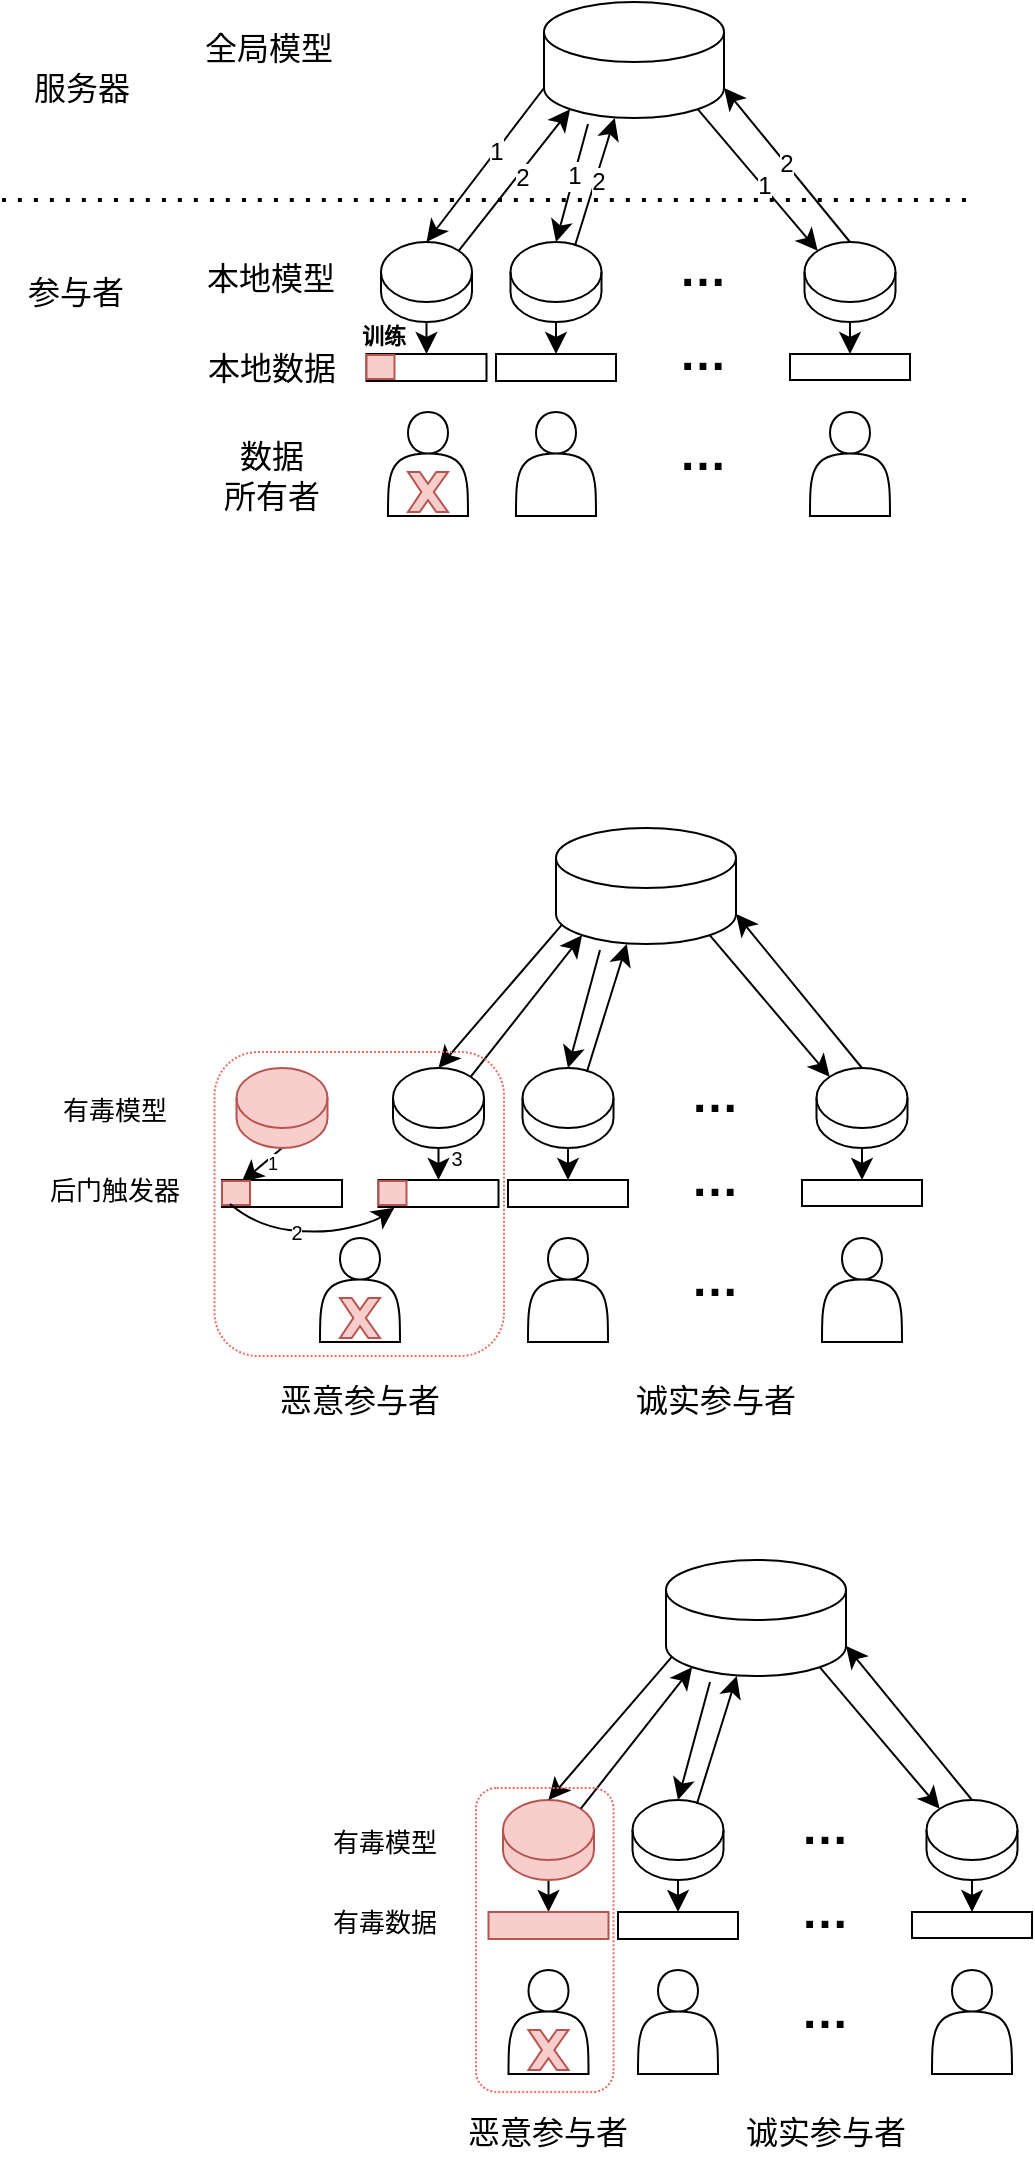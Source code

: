 <mxfile version="24.3.1" type="github">
  <diagram name="第 1 页" id="_1-z7fI1asy9sJeUVE4r">
    <mxGraphModel dx="1023" dy="349" grid="0" gridSize="10" guides="1" tooltips="1" connect="1" arrows="1" fold="1" page="0" pageScale="1" pageWidth="827" pageHeight="1169" math="0" shadow="0">
      <root>
        <mxCell id="0" />
        <mxCell id="1" parent="0" />
        <mxCell id="iR9o-ySRevlKhoYC4rnh-2" value="" style="shape=actor;whiteSpace=wrap;html=1;" vertex="1" parent="1">
          <mxGeometry x="-20" y="278" width="40" height="52" as="geometry" />
        </mxCell>
        <mxCell id="iR9o-ySRevlKhoYC4rnh-3" value="" style="shape=actor;whiteSpace=wrap;html=1;" vertex="1" parent="1">
          <mxGeometry x="44" y="278" width="40" height="52" as="geometry" />
        </mxCell>
        <mxCell id="iR9o-ySRevlKhoYC4rnh-4" value="" style="shape=actor;whiteSpace=wrap;html=1;" vertex="1" parent="1">
          <mxGeometry x="191" y="278" width="40" height="52" as="geometry" />
        </mxCell>
        <mxCell id="iR9o-ySRevlKhoYC4rnh-5" value="" style="shape=cylinder3;whiteSpace=wrap;html=1;boundedLbl=1;backgroundOutline=1;size=15;" vertex="1" parent="1">
          <mxGeometry x="58" y="73" width="90" height="58" as="geometry" />
        </mxCell>
        <mxCell id="iR9o-ySRevlKhoYC4rnh-51" style="edgeStyle=none;curved=1;rounded=0;orthogonalLoop=1;jettySize=auto;html=1;exitX=0.5;exitY=1;exitDx=0;exitDy=0;exitPerimeter=0;entryX=0.5;entryY=0;entryDx=0;entryDy=0;fontSize=12;startSize=8;endSize=8;" edge="1" parent="1" source="iR9o-ySRevlKhoYC4rnh-8" target="iR9o-ySRevlKhoYC4rnh-37">
          <mxGeometry relative="1" as="geometry" />
        </mxCell>
        <mxCell id="iR9o-ySRevlKhoYC4rnh-8" value="" style="shape=cylinder3;whiteSpace=wrap;html=1;boundedLbl=1;backgroundOutline=1;size=15;" vertex="1" parent="1">
          <mxGeometry x="-23.5" y="193" width="45.5" height="40" as="geometry" />
        </mxCell>
        <mxCell id="iR9o-ySRevlKhoYC4rnh-52" style="edgeStyle=none;curved=1;rounded=0;orthogonalLoop=1;jettySize=auto;html=1;exitX=0.5;exitY=1;exitDx=0;exitDy=0;exitPerimeter=0;entryX=0.5;entryY=0;entryDx=0;entryDy=0;fontSize=12;startSize=8;endSize=8;" edge="1" parent="1" source="iR9o-ySRevlKhoYC4rnh-10" target="iR9o-ySRevlKhoYC4rnh-45">
          <mxGeometry relative="1" as="geometry" />
        </mxCell>
        <mxCell id="iR9o-ySRevlKhoYC4rnh-10" value="" style="shape=cylinder3;whiteSpace=wrap;html=1;boundedLbl=1;backgroundOutline=1;size=15;" vertex="1" parent="1">
          <mxGeometry x="41.25" y="193" width="45.5" height="40" as="geometry" />
        </mxCell>
        <mxCell id="iR9o-ySRevlKhoYC4rnh-53" style="edgeStyle=none;curved=1;rounded=0;orthogonalLoop=1;jettySize=auto;html=1;exitX=0.5;exitY=1;exitDx=0;exitDy=0;exitPerimeter=0;entryX=0.5;entryY=0;entryDx=0;entryDy=0;fontSize=12;startSize=8;endSize=8;" edge="1" parent="1" source="iR9o-ySRevlKhoYC4rnh-11" target="iR9o-ySRevlKhoYC4rnh-46">
          <mxGeometry relative="1" as="geometry" />
        </mxCell>
        <mxCell id="iR9o-ySRevlKhoYC4rnh-11" value="" style="shape=cylinder3;whiteSpace=wrap;html=1;boundedLbl=1;backgroundOutline=1;size=15;" vertex="1" parent="1">
          <mxGeometry x="188.25" y="193" width="45.5" height="40" as="geometry" />
        </mxCell>
        <mxCell id="iR9o-ySRevlKhoYC4rnh-19" style="edgeStyle=none;curved=1;rounded=0;orthogonalLoop=1;jettySize=auto;html=1;exitX=0;exitY=1;exitDx=0;exitDy=-15;exitPerimeter=0;entryX=0.5;entryY=0;entryDx=0;entryDy=0;entryPerimeter=0;fontSize=12;startSize=8;endSize=8;" edge="1" parent="1" source="iR9o-ySRevlKhoYC4rnh-5" target="iR9o-ySRevlKhoYC4rnh-8">
          <mxGeometry relative="1" as="geometry" />
        </mxCell>
        <mxCell id="iR9o-ySRevlKhoYC4rnh-20" value="1" style="edgeLabel;html=1;align=center;verticalAlign=middle;resizable=0;points=[];fontSize=12;" vertex="1" connectable="0" parent="iR9o-ySRevlKhoYC4rnh-19">
          <mxGeometry x="-0.187" relative="1" as="geometry">
            <mxPoint as="offset" />
          </mxGeometry>
        </mxCell>
        <mxCell id="iR9o-ySRevlKhoYC4rnh-24" style="edgeStyle=none;curved=1;rounded=0;orthogonalLoop=1;jettySize=auto;html=1;exitX=0.855;exitY=0;exitDx=0;exitDy=4.35;exitPerimeter=0;entryX=0.145;entryY=1;entryDx=0;entryDy=-4.35;entryPerimeter=0;fontSize=12;startSize=8;endSize=8;" edge="1" parent="1" source="iR9o-ySRevlKhoYC4rnh-8" target="iR9o-ySRevlKhoYC4rnh-5">
          <mxGeometry relative="1" as="geometry" />
        </mxCell>
        <mxCell id="iR9o-ySRevlKhoYC4rnh-25" value="2" style="edgeLabel;html=1;align=center;verticalAlign=middle;resizable=0;points=[];fontSize=12;" vertex="1" connectable="0" parent="iR9o-ySRevlKhoYC4rnh-24">
          <mxGeometry x="0.083" y="-2" relative="1" as="geometry">
            <mxPoint as="offset" />
          </mxGeometry>
        </mxCell>
        <mxCell id="iR9o-ySRevlKhoYC4rnh-27" value="" style="endArrow=classic;html=1;rounded=0;fontSize=12;startSize=8;endSize=8;curved=1;entryX=0.5;entryY=0;entryDx=0;entryDy=0;entryPerimeter=0;" edge="1" parent="1" target="iR9o-ySRevlKhoYC4rnh-10">
          <mxGeometry width="50" height="50" relative="1" as="geometry">
            <mxPoint x="80" y="134" as="sourcePoint" />
            <mxPoint x="64" y="189" as="targetPoint" />
          </mxGeometry>
        </mxCell>
        <mxCell id="iR9o-ySRevlKhoYC4rnh-29" value="1" style="edgeLabel;html=1;align=center;verticalAlign=middle;resizable=0;points=[];fontSize=12;" vertex="1" connectable="0" parent="iR9o-ySRevlKhoYC4rnh-27">
          <mxGeometry x="-0.12" relative="1" as="geometry">
            <mxPoint as="offset" />
          </mxGeometry>
        </mxCell>
        <mxCell id="iR9o-ySRevlKhoYC4rnh-28" style="edgeStyle=none;curved=1;rounded=0;orthogonalLoop=1;jettySize=auto;html=1;exitX=0.707;exitY=0.05;exitDx=0;exitDy=0;exitPerimeter=0;entryX=0.393;entryY=1;entryDx=0;entryDy=0;entryPerimeter=0;fontSize=12;startSize=8;endSize=8;" edge="1" parent="1" source="iR9o-ySRevlKhoYC4rnh-10" target="iR9o-ySRevlKhoYC4rnh-5">
          <mxGeometry relative="1" as="geometry" />
        </mxCell>
        <mxCell id="iR9o-ySRevlKhoYC4rnh-30" value="2" style="edgeLabel;html=1;align=center;verticalAlign=middle;resizable=0;points=[];fontSize=12;" vertex="1" connectable="0" parent="iR9o-ySRevlKhoYC4rnh-28">
          <mxGeometry x="0.014" y="-2" relative="1" as="geometry">
            <mxPoint x="-1" as="offset" />
          </mxGeometry>
        </mxCell>
        <mxCell id="iR9o-ySRevlKhoYC4rnh-32" style="edgeStyle=none;curved=1;rounded=0;orthogonalLoop=1;jettySize=auto;html=1;exitX=0.855;exitY=1;exitDx=0;exitDy=-4.35;exitPerimeter=0;entryX=0.145;entryY=0;entryDx=0;entryDy=4.35;entryPerimeter=0;fontSize=12;startSize=8;endSize=8;" edge="1" parent="1" source="iR9o-ySRevlKhoYC4rnh-5" target="iR9o-ySRevlKhoYC4rnh-11">
          <mxGeometry relative="1" as="geometry" />
        </mxCell>
        <mxCell id="iR9o-ySRevlKhoYC4rnh-34" value="1" style="edgeLabel;html=1;align=center;verticalAlign=middle;resizable=0;points=[];fontSize=12;" vertex="1" connectable="0" parent="iR9o-ySRevlKhoYC4rnh-32">
          <mxGeometry x="0.082" relative="1" as="geometry">
            <mxPoint as="offset" />
          </mxGeometry>
        </mxCell>
        <mxCell id="iR9o-ySRevlKhoYC4rnh-33" style="edgeStyle=none;curved=1;rounded=0;orthogonalLoop=1;jettySize=auto;html=1;exitX=0.5;exitY=0;exitDx=0;exitDy=0;exitPerimeter=0;entryX=1;entryY=1;entryDx=0;entryDy=-15;entryPerimeter=0;fontSize=12;startSize=8;endSize=8;" edge="1" parent="1" source="iR9o-ySRevlKhoYC4rnh-11" target="iR9o-ySRevlKhoYC4rnh-5">
          <mxGeometry relative="1" as="geometry" />
        </mxCell>
        <mxCell id="iR9o-ySRevlKhoYC4rnh-35" value="2" style="edgeLabel;html=1;align=center;verticalAlign=middle;resizable=0;points=[];fontSize=12;" vertex="1" connectable="0" parent="iR9o-ySRevlKhoYC4rnh-33">
          <mxGeometry x="0.011" relative="1" as="geometry">
            <mxPoint as="offset" />
          </mxGeometry>
        </mxCell>
        <mxCell id="iR9o-ySRevlKhoYC4rnh-37" value="" style="rounded=0;whiteSpace=wrap;html=1;" vertex="1" parent="1">
          <mxGeometry x="-30.75" y="249" width="60" height="13.5" as="geometry" />
        </mxCell>
        <mxCell id="iR9o-ySRevlKhoYC4rnh-38" value="全局模型" style="text;html=1;align=center;verticalAlign=middle;whiteSpace=wrap;rounded=0;fontSize=16;" vertex="1" parent="1">
          <mxGeometry x="-115.5" y="81" width="71" height="30" as="geometry" />
        </mxCell>
        <mxCell id="iR9o-ySRevlKhoYC4rnh-39" value="本地模型" style="text;html=1;align=center;verticalAlign=middle;whiteSpace=wrap;rounded=0;fontSize=16;" vertex="1" parent="1">
          <mxGeometry x="-114" y="196" width="71" height="30" as="geometry" />
        </mxCell>
        <mxCell id="iR9o-ySRevlKhoYC4rnh-40" value="本地数据" style="text;html=1;align=center;verticalAlign=middle;whiteSpace=wrap;rounded=0;fontSize=16;" vertex="1" parent="1">
          <mxGeometry x="-112.5" y="240.5" width="68" height="30" as="geometry" />
        </mxCell>
        <mxCell id="iR9o-ySRevlKhoYC4rnh-41" value="参与者" style="text;html=1;align=center;verticalAlign=middle;whiteSpace=wrap;rounded=0;fontSize=16;" vertex="1" parent="1">
          <mxGeometry x="-210" y="203" width="68" height="30" as="geometry" />
        </mxCell>
        <mxCell id="iR9o-ySRevlKhoYC4rnh-42" value="" style="endArrow=none;dashed=1;html=1;dashPattern=1 3;strokeWidth=2;rounded=0;fontSize=12;startSize=8;endSize=8;curved=1;" edge="1" parent="1">
          <mxGeometry width="50" height="50" relative="1" as="geometry">
            <mxPoint x="-213" y="172" as="sourcePoint" />
            <mxPoint x="271" y="172" as="targetPoint" />
          </mxGeometry>
        </mxCell>
        <mxCell id="iR9o-ySRevlKhoYC4rnh-43" value="服务器" style="text;html=1;align=center;verticalAlign=middle;whiteSpace=wrap;rounded=0;fontSize=16;" vertex="1" parent="1">
          <mxGeometry x="-207" y="101" width="68" height="30" as="geometry" />
        </mxCell>
        <mxCell id="iR9o-ySRevlKhoYC4rnh-45" value="" style="rounded=0;whiteSpace=wrap;html=1;" vertex="1" parent="1">
          <mxGeometry x="34" y="249" width="60" height="13.5" as="geometry" />
        </mxCell>
        <mxCell id="iR9o-ySRevlKhoYC4rnh-46" value="" style="rounded=0;whiteSpace=wrap;html=1;" vertex="1" parent="1">
          <mxGeometry x="181" y="249" width="60" height="13" as="geometry" />
        </mxCell>
        <mxCell id="iR9o-ySRevlKhoYC4rnh-47" value="&lt;b&gt;&lt;font style=&quot;font-size: 24px;&quot;&gt;…&lt;/font&gt;&lt;/b&gt;" style="text;html=1;align=center;verticalAlign=middle;whiteSpace=wrap;rounded=0;fontSize=16;" vertex="1" parent="1">
          <mxGeometry x="111" y="191" width="53" height="32" as="geometry" />
        </mxCell>
        <mxCell id="iR9o-ySRevlKhoYC4rnh-48" value="&lt;b&gt;&lt;font style=&quot;font-size: 24px;&quot;&gt;…&lt;/font&gt;&lt;/b&gt;" style="text;html=1;align=center;verticalAlign=middle;whiteSpace=wrap;rounded=0;fontSize=16;" vertex="1" parent="1">
          <mxGeometry x="111" y="283" width="53" height="32" as="geometry" />
        </mxCell>
        <mxCell id="iR9o-ySRevlKhoYC4rnh-49" value="&lt;b&gt;&lt;font style=&quot;font-size: 24px;&quot;&gt;…&lt;/font&gt;&lt;/b&gt;" style="text;html=1;align=center;verticalAlign=middle;whiteSpace=wrap;rounded=0;fontSize=16;" vertex="1" parent="1">
          <mxGeometry x="111" y="233" width="53" height="32" as="geometry" />
        </mxCell>
        <mxCell id="iR9o-ySRevlKhoYC4rnh-54" value="&lt;font style=&quot;font-size: 11px;&quot;&gt;训练&lt;/font&gt;" style="text;html=1;align=center;verticalAlign=middle;whiteSpace=wrap;rounded=0;fontSize=16;fontStyle=1" vertex="1" parent="1">
          <mxGeometry x="-52" y="223" width="60" height="30" as="geometry" />
        </mxCell>
        <mxCell id="iR9o-ySRevlKhoYC4rnh-59" value="数据&lt;div&gt;所有者&lt;/div&gt;" style="text;html=1;align=center;verticalAlign=middle;whiteSpace=wrap;rounded=0;fontSize=16;" vertex="1" parent="1">
          <mxGeometry x="-112.5" y="295" width="68" height="30" as="geometry" />
        </mxCell>
        <mxCell id="iR9o-ySRevlKhoYC4rnh-62" value="" style="verticalLabelPosition=bottom;verticalAlign=top;html=1;shape=mxgraph.basic.x;fillColor=#f8cecc;strokeColor=#b85450;" vertex="1" parent="1">
          <mxGeometry x="-10" y="308" width="20" height="20" as="geometry" />
        </mxCell>
        <mxCell id="iR9o-ySRevlKhoYC4rnh-63" value="" style="verticalLabelPosition=bottom;verticalAlign=top;html=1;shape=mxgraph.basic.rect;fillColor2=none;strokeWidth=1;size=6;indent=0;fillColor=#f8cecc;strokeColor=#b85450;" vertex="1" parent="1">
          <mxGeometry x="-30.75" y="249.5" width="14" height="12" as="geometry" />
        </mxCell>
        <mxCell id="iR9o-ySRevlKhoYC4rnh-64" value="" style="shape=actor;whiteSpace=wrap;html=1;" vertex="1" parent="1">
          <mxGeometry x="-54" y="691" width="40" height="52" as="geometry" />
        </mxCell>
        <mxCell id="iR9o-ySRevlKhoYC4rnh-65" value="" style="shape=actor;whiteSpace=wrap;html=1;" vertex="1" parent="1">
          <mxGeometry x="50" y="691" width="40" height="52" as="geometry" />
        </mxCell>
        <mxCell id="iR9o-ySRevlKhoYC4rnh-66" value="" style="shape=actor;whiteSpace=wrap;html=1;" vertex="1" parent="1">
          <mxGeometry x="197" y="691" width="40" height="52" as="geometry" />
        </mxCell>
        <mxCell id="iR9o-ySRevlKhoYC4rnh-67" value="" style="shape=cylinder3;whiteSpace=wrap;html=1;boundedLbl=1;backgroundOutline=1;size=15;" vertex="1" parent="1">
          <mxGeometry x="64" y="486" width="90" height="58" as="geometry" />
        </mxCell>
        <mxCell id="iR9o-ySRevlKhoYC4rnh-68" style="edgeStyle=none;curved=1;rounded=0;orthogonalLoop=1;jettySize=auto;html=1;exitX=0.5;exitY=1;exitDx=0;exitDy=0;exitPerimeter=0;entryX=0.5;entryY=0;entryDx=0;entryDy=0;fontSize=12;startSize=8;endSize=8;" edge="1" parent="1" source="iR9o-ySRevlKhoYC4rnh-69" target="iR9o-ySRevlKhoYC4rnh-86">
          <mxGeometry relative="1" as="geometry" />
        </mxCell>
        <mxCell id="iR9o-ySRevlKhoYC4rnh-112" value="&lt;font style=&quot;font-size: 10px;&quot;&gt;3&lt;/font&gt;" style="edgeLabel;html=1;align=center;verticalAlign=middle;resizable=0;points=[];fontSize=12;" vertex="1" connectable="0" parent="iR9o-ySRevlKhoYC4rnh-68">
          <mxGeometry x="-0.239" y="2" relative="1" as="geometry">
            <mxPoint x="6" y="-1" as="offset" />
          </mxGeometry>
        </mxCell>
        <mxCell id="iR9o-ySRevlKhoYC4rnh-69" value="" style="shape=cylinder3;whiteSpace=wrap;html=1;boundedLbl=1;backgroundOutline=1;size=15;" vertex="1" parent="1">
          <mxGeometry x="-17.5" y="606" width="45.5" height="40" as="geometry" />
        </mxCell>
        <mxCell id="iR9o-ySRevlKhoYC4rnh-70" style="edgeStyle=none;curved=1;rounded=0;orthogonalLoop=1;jettySize=auto;html=1;exitX=0.5;exitY=1;exitDx=0;exitDy=0;exitPerimeter=0;entryX=0.5;entryY=0;entryDx=0;entryDy=0;fontSize=12;startSize=8;endSize=8;" edge="1" parent="1" source="iR9o-ySRevlKhoYC4rnh-71" target="iR9o-ySRevlKhoYC4rnh-93">
          <mxGeometry relative="1" as="geometry" />
        </mxCell>
        <mxCell id="iR9o-ySRevlKhoYC4rnh-71" value="" style="shape=cylinder3;whiteSpace=wrap;html=1;boundedLbl=1;backgroundOutline=1;size=15;" vertex="1" parent="1">
          <mxGeometry x="47.25" y="606" width="45.5" height="40" as="geometry" />
        </mxCell>
        <mxCell id="iR9o-ySRevlKhoYC4rnh-72" style="edgeStyle=none;curved=1;rounded=0;orthogonalLoop=1;jettySize=auto;html=1;exitX=0.5;exitY=1;exitDx=0;exitDy=0;exitPerimeter=0;entryX=0.5;entryY=0;entryDx=0;entryDy=0;fontSize=12;startSize=8;endSize=8;" edge="1" parent="1" source="iR9o-ySRevlKhoYC4rnh-73" target="iR9o-ySRevlKhoYC4rnh-94">
          <mxGeometry relative="1" as="geometry" />
        </mxCell>
        <mxCell id="iR9o-ySRevlKhoYC4rnh-73" value="" style="shape=cylinder3;whiteSpace=wrap;html=1;boundedLbl=1;backgroundOutline=1;size=15;" vertex="1" parent="1">
          <mxGeometry x="194.25" y="606" width="45.5" height="40" as="geometry" />
        </mxCell>
        <mxCell id="iR9o-ySRevlKhoYC4rnh-74" style="edgeStyle=none;curved=1;rounded=0;orthogonalLoop=1;jettySize=auto;html=1;exitX=0.031;exitY=0.838;exitDx=0;exitDy=0;exitPerimeter=0;entryX=0.5;entryY=0;entryDx=0;entryDy=0;entryPerimeter=0;fontSize=12;startSize=8;endSize=8;" edge="1" parent="1" source="iR9o-ySRevlKhoYC4rnh-67" target="iR9o-ySRevlKhoYC4rnh-69">
          <mxGeometry relative="1" as="geometry" />
        </mxCell>
        <mxCell id="iR9o-ySRevlKhoYC4rnh-76" style="edgeStyle=none;curved=1;rounded=0;orthogonalLoop=1;jettySize=auto;html=1;exitX=0.855;exitY=0;exitDx=0;exitDy=4.35;exitPerimeter=0;entryX=0.145;entryY=1;entryDx=0;entryDy=-4.35;entryPerimeter=0;fontSize=12;startSize=8;endSize=8;" edge="1" parent="1" source="iR9o-ySRevlKhoYC4rnh-69" target="iR9o-ySRevlKhoYC4rnh-67">
          <mxGeometry relative="1" as="geometry" />
        </mxCell>
        <mxCell id="iR9o-ySRevlKhoYC4rnh-78" value="" style="endArrow=classic;html=1;rounded=0;fontSize=12;startSize=8;endSize=8;curved=1;entryX=0.5;entryY=0;entryDx=0;entryDy=0;entryPerimeter=0;" edge="1" parent="1" target="iR9o-ySRevlKhoYC4rnh-71">
          <mxGeometry width="50" height="50" relative="1" as="geometry">
            <mxPoint x="86" y="547" as="sourcePoint" />
            <mxPoint x="70" y="602" as="targetPoint" />
          </mxGeometry>
        </mxCell>
        <mxCell id="iR9o-ySRevlKhoYC4rnh-80" style="edgeStyle=none;curved=1;rounded=0;orthogonalLoop=1;jettySize=auto;html=1;exitX=0.707;exitY=0.05;exitDx=0;exitDy=0;exitPerimeter=0;entryX=0.393;entryY=1;entryDx=0;entryDy=0;entryPerimeter=0;fontSize=12;startSize=8;endSize=8;" edge="1" parent="1" source="iR9o-ySRevlKhoYC4rnh-71" target="iR9o-ySRevlKhoYC4rnh-67">
          <mxGeometry relative="1" as="geometry" />
        </mxCell>
        <mxCell id="iR9o-ySRevlKhoYC4rnh-82" style="edgeStyle=none;curved=1;rounded=0;orthogonalLoop=1;jettySize=auto;html=1;exitX=0.855;exitY=1;exitDx=0;exitDy=-4.35;exitPerimeter=0;entryX=0.145;entryY=0;entryDx=0;entryDy=4.35;entryPerimeter=0;fontSize=12;startSize=8;endSize=8;" edge="1" parent="1" source="iR9o-ySRevlKhoYC4rnh-67" target="iR9o-ySRevlKhoYC4rnh-73">
          <mxGeometry relative="1" as="geometry" />
        </mxCell>
        <mxCell id="iR9o-ySRevlKhoYC4rnh-84" style="edgeStyle=none;curved=1;rounded=0;orthogonalLoop=1;jettySize=auto;html=1;exitX=0.5;exitY=0;exitDx=0;exitDy=0;exitPerimeter=0;entryX=1;entryY=1;entryDx=0;entryDy=-15;entryPerimeter=0;fontSize=12;startSize=8;endSize=8;" edge="1" parent="1" source="iR9o-ySRevlKhoYC4rnh-73" target="iR9o-ySRevlKhoYC4rnh-67">
          <mxGeometry relative="1" as="geometry" />
        </mxCell>
        <mxCell id="iR9o-ySRevlKhoYC4rnh-86" value="" style="rounded=0;whiteSpace=wrap;html=1;" vertex="1" parent="1">
          <mxGeometry x="-24.75" y="662" width="60" height="13.5" as="geometry" />
        </mxCell>
        <mxCell id="iR9o-ySRevlKhoYC4rnh-93" value="" style="rounded=0;whiteSpace=wrap;html=1;" vertex="1" parent="1">
          <mxGeometry x="40" y="662" width="60" height="13.5" as="geometry" />
        </mxCell>
        <mxCell id="iR9o-ySRevlKhoYC4rnh-94" value="" style="rounded=0;whiteSpace=wrap;html=1;" vertex="1" parent="1">
          <mxGeometry x="187" y="662" width="60" height="13" as="geometry" />
        </mxCell>
        <mxCell id="iR9o-ySRevlKhoYC4rnh-95" value="&lt;b&gt;&lt;font style=&quot;font-size: 24px;&quot;&gt;…&lt;/font&gt;&lt;/b&gt;" style="text;html=1;align=center;verticalAlign=middle;whiteSpace=wrap;rounded=0;fontSize=16;" vertex="1" parent="1">
          <mxGeometry x="117" y="604" width="53" height="32" as="geometry" />
        </mxCell>
        <mxCell id="iR9o-ySRevlKhoYC4rnh-96" value="&lt;b&gt;&lt;font style=&quot;font-size: 24px;&quot;&gt;…&lt;/font&gt;&lt;/b&gt;" style="text;html=1;align=center;verticalAlign=middle;whiteSpace=wrap;rounded=0;fontSize=16;" vertex="1" parent="1">
          <mxGeometry x="117" y="696" width="53" height="32" as="geometry" />
        </mxCell>
        <mxCell id="iR9o-ySRevlKhoYC4rnh-97" value="&lt;b&gt;&lt;font style=&quot;font-size: 24px;&quot;&gt;…&lt;/font&gt;&lt;/b&gt;" style="text;html=1;align=center;verticalAlign=middle;whiteSpace=wrap;rounded=0;fontSize=16;" vertex="1" parent="1">
          <mxGeometry x="117" y="646" width="53" height="32" as="geometry" />
        </mxCell>
        <mxCell id="iR9o-ySRevlKhoYC4rnh-100" value="" style="verticalLabelPosition=bottom;verticalAlign=top;html=1;shape=mxgraph.basic.x;fillColor=#f8cecc;strokeColor=#b85450;" vertex="1" parent="1">
          <mxGeometry x="-44" y="721" width="20" height="20" as="geometry" />
        </mxCell>
        <mxCell id="iR9o-ySRevlKhoYC4rnh-101" value="" style="verticalLabelPosition=bottom;verticalAlign=top;html=1;shape=mxgraph.basic.rect;fillColor2=none;strokeWidth=1;size=6;indent=0;fillColor=#f8cecc;strokeColor=#b85450;" vertex="1" parent="1">
          <mxGeometry x="-24.75" y="662.5" width="14" height="12" as="geometry" />
        </mxCell>
        <mxCell id="iR9o-ySRevlKhoYC4rnh-102" style="edgeStyle=none;curved=1;rounded=0;orthogonalLoop=1;jettySize=auto;html=1;exitX=0.5;exitY=1;exitDx=0;exitDy=0;exitPerimeter=0;entryX=0.7;entryY=0.046;entryDx=0;entryDy=0;fontSize=12;startSize=8;endSize=8;entryPerimeter=0;" edge="1" parent="1" source="iR9o-ySRevlKhoYC4rnh-103" target="iR9o-ySRevlKhoYC4rnh-105">
          <mxGeometry relative="1" as="geometry" />
        </mxCell>
        <mxCell id="iR9o-ySRevlKhoYC4rnh-110" value="1" style="edgeLabel;html=1;align=center;verticalAlign=middle;resizable=0;points=[];fontSize=9;" vertex="1" connectable="0" parent="iR9o-ySRevlKhoYC4rnh-102">
          <mxGeometry x="-0.418" y="-1" relative="1" as="geometry">
            <mxPoint x="1" y="4" as="offset" />
          </mxGeometry>
        </mxCell>
        <mxCell id="iR9o-ySRevlKhoYC4rnh-103" value="" style="shape=cylinder3;whiteSpace=wrap;html=1;boundedLbl=1;backgroundOutline=1;size=15;fillColor=#f8cecc;strokeColor=#b85450;" vertex="1" parent="1">
          <mxGeometry x="-95.75" y="606" width="45.5" height="40" as="geometry" />
        </mxCell>
        <mxCell id="iR9o-ySRevlKhoYC4rnh-104" value="" style="rounded=0;whiteSpace=wrap;html=1;" vertex="1" parent="1">
          <mxGeometry x="-103" y="662" width="60" height="13.5" as="geometry" />
        </mxCell>
        <mxCell id="iR9o-ySRevlKhoYC4rnh-105" value="" style="verticalLabelPosition=bottom;verticalAlign=top;html=1;shape=mxgraph.basic.rect;fillColor2=none;strokeWidth=1;size=6;indent=0;fillColor=#f8cecc;strokeColor=#b85450;" vertex="1" parent="1">
          <mxGeometry x="-103" y="662.5" width="14" height="12" as="geometry" />
        </mxCell>
        <mxCell id="iR9o-ySRevlKhoYC4rnh-107" value="" style="rounded=1;whiteSpace=wrap;html=1;dashed=1;dashPattern=1 1;fillColor=none;strokeColor=#EA6B66;" vertex="1" parent="1">
          <mxGeometry x="-106.75" y="598" width="144.75" height="152" as="geometry" />
        </mxCell>
        <mxCell id="iR9o-ySRevlKhoYC4rnh-108" value="" style="curved=1;endArrow=classic;html=1;rounded=0;fontSize=12;startSize=8;endSize=8;entryX=0.564;entryY=1.113;entryDx=0;entryDy=0;entryPerimeter=0;exitX=0.286;exitY=0.958;exitDx=0;exitDy=0;exitPerimeter=0;" edge="1" parent="1" source="iR9o-ySRevlKhoYC4rnh-105" target="iR9o-ySRevlKhoYC4rnh-101">
          <mxGeometry width="50" height="50" relative="1" as="geometry">
            <mxPoint x="-96" y="677" as="sourcePoint" />
            <mxPoint x="-39" y="691" as="targetPoint" />
            <Array as="points">
              <mxPoint x="-86" y="685" />
              <mxPoint x="-53" y="689" />
              <mxPoint x="-27" y="683" />
            </Array>
          </mxGeometry>
        </mxCell>
        <mxCell id="iR9o-ySRevlKhoYC4rnh-111" value="&lt;font style=&quot;font-size: 10px;&quot;&gt;2&lt;/font&gt;" style="edgeLabel;html=1;align=center;verticalAlign=middle;resizable=0;points=[];fontSize=12;" vertex="1" connectable="0" parent="iR9o-ySRevlKhoYC4rnh-108">
          <mxGeometry x="-0.174" relative="1" as="geometry">
            <mxPoint as="offset" />
          </mxGeometry>
        </mxCell>
        <mxCell id="iR9o-ySRevlKhoYC4rnh-113" value="恶意参与者" style="text;html=1;align=center;verticalAlign=middle;whiteSpace=wrap;rounded=0;fontSize=16;" vertex="1" parent="1">
          <mxGeometry x="-78.87" y="757" width="89.75" height="30" as="geometry" />
        </mxCell>
        <mxCell id="iR9o-ySRevlKhoYC4rnh-114" value="诚实参与者" style="text;html=1;align=center;verticalAlign=middle;whiteSpace=wrap;rounded=0;fontSize=16;" vertex="1" parent="1">
          <mxGeometry x="98.63" y="757" width="89.75" height="30" as="geometry" />
        </mxCell>
        <mxCell id="iR9o-ySRevlKhoYC4rnh-115" value="&lt;font style=&quot;font-size: 13px;&quot;&gt;后门触发器&lt;/font&gt;" style="text;html=1;align=center;verticalAlign=middle;whiteSpace=wrap;rounded=0;fontSize=16;" vertex="1" parent="1">
          <mxGeometry x="-191" y="651" width="69" height="30" as="geometry" />
        </mxCell>
        <mxCell id="iR9o-ySRevlKhoYC4rnh-122" value="&lt;span style=&quot;font-size: 13px;&quot;&gt;有毒模型&lt;/span&gt;" style="text;html=1;align=center;verticalAlign=middle;whiteSpace=wrap;rounded=0;fontSize=16;" vertex="1" parent="1">
          <mxGeometry x="-191" y="611" width="69" height="30" as="geometry" />
        </mxCell>
        <mxCell id="iR9o-ySRevlKhoYC4rnh-123" value="" style="shape=actor;whiteSpace=wrap;html=1;" vertex="1" parent="1">
          <mxGeometry x="40.25" y="1057" width="40" height="52" as="geometry" />
        </mxCell>
        <mxCell id="iR9o-ySRevlKhoYC4rnh-124" value="" style="shape=actor;whiteSpace=wrap;html=1;" vertex="1" parent="1">
          <mxGeometry x="105" y="1057" width="40" height="52" as="geometry" />
        </mxCell>
        <mxCell id="iR9o-ySRevlKhoYC4rnh-125" value="" style="shape=actor;whiteSpace=wrap;html=1;" vertex="1" parent="1">
          <mxGeometry x="252" y="1057" width="40" height="52" as="geometry" />
        </mxCell>
        <mxCell id="iR9o-ySRevlKhoYC4rnh-126" value="" style="shape=cylinder3;whiteSpace=wrap;html=1;boundedLbl=1;backgroundOutline=1;size=15;" vertex="1" parent="1">
          <mxGeometry x="119" y="852" width="90" height="58" as="geometry" />
        </mxCell>
        <mxCell id="iR9o-ySRevlKhoYC4rnh-127" style="edgeStyle=none;curved=1;rounded=0;orthogonalLoop=1;jettySize=auto;html=1;exitX=0.5;exitY=1;exitDx=0;exitDy=0;exitPerimeter=0;entryX=0.5;entryY=0;entryDx=0;entryDy=0;fontSize=12;startSize=8;endSize=8;" edge="1" parent="1" source="iR9o-ySRevlKhoYC4rnh-129" target="iR9o-ySRevlKhoYC4rnh-140">
          <mxGeometry relative="1" as="geometry" />
        </mxCell>
        <mxCell id="iR9o-ySRevlKhoYC4rnh-129" value="" style="shape=cylinder3;whiteSpace=wrap;html=1;boundedLbl=1;backgroundOutline=1;size=15;fillColor=#f8cecc;strokeColor=#b85450;" vertex="1" parent="1">
          <mxGeometry x="37.5" y="972" width="45.5" height="40" as="geometry" />
        </mxCell>
        <mxCell id="iR9o-ySRevlKhoYC4rnh-130" style="edgeStyle=none;curved=1;rounded=0;orthogonalLoop=1;jettySize=auto;html=1;exitX=0.5;exitY=1;exitDx=0;exitDy=0;exitPerimeter=0;entryX=0.5;entryY=0;entryDx=0;entryDy=0;fontSize=12;startSize=8;endSize=8;" edge="1" parent="1" source="iR9o-ySRevlKhoYC4rnh-131" target="iR9o-ySRevlKhoYC4rnh-141">
          <mxGeometry relative="1" as="geometry" />
        </mxCell>
        <mxCell id="iR9o-ySRevlKhoYC4rnh-131" value="" style="shape=cylinder3;whiteSpace=wrap;html=1;boundedLbl=1;backgroundOutline=1;size=15;" vertex="1" parent="1">
          <mxGeometry x="102.25" y="972" width="45.5" height="40" as="geometry" />
        </mxCell>
        <mxCell id="iR9o-ySRevlKhoYC4rnh-132" style="edgeStyle=none;curved=1;rounded=0;orthogonalLoop=1;jettySize=auto;html=1;exitX=0.5;exitY=1;exitDx=0;exitDy=0;exitPerimeter=0;entryX=0.5;entryY=0;entryDx=0;entryDy=0;fontSize=12;startSize=8;endSize=8;" edge="1" parent="1" source="iR9o-ySRevlKhoYC4rnh-133" target="iR9o-ySRevlKhoYC4rnh-142">
          <mxGeometry relative="1" as="geometry" />
        </mxCell>
        <mxCell id="iR9o-ySRevlKhoYC4rnh-133" value="" style="shape=cylinder3;whiteSpace=wrap;html=1;boundedLbl=1;backgroundOutline=1;size=15;" vertex="1" parent="1">
          <mxGeometry x="249.25" y="972" width="45.5" height="40" as="geometry" />
        </mxCell>
        <mxCell id="iR9o-ySRevlKhoYC4rnh-134" style="edgeStyle=none;curved=1;rounded=0;orthogonalLoop=1;jettySize=auto;html=1;exitX=0.031;exitY=0.838;exitDx=0;exitDy=0;exitPerimeter=0;entryX=0.5;entryY=0;entryDx=0;entryDy=0;entryPerimeter=0;fontSize=12;startSize=8;endSize=8;" edge="1" parent="1" source="iR9o-ySRevlKhoYC4rnh-126" target="iR9o-ySRevlKhoYC4rnh-129">
          <mxGeometry relative="1" as="geometry" />
        </mxCell>
        <mxCell id="iR9o-ySRevlKhoYC4rnh-135" style="edgeStyle=none;curved=1;rounded=0;orthogonalLoop=1;jettySize=auto;html=1;exitX=0.855;exitY=0;exitDx=0;exitDy=4.35;exitPerimeter=0;entryX=0.145;entryY=1;entryDx=0;entryDy=-4.35;entryPerimeter=0;fontSize=12;startSize=8;endSize=8;" edge="1" parent="1" source="iR9o-ySRevlKhoYC4rnh-129" target="iR9o-ySRevlKhoYC4rnh-126">
          <mxGeometry relative="1" as="geometry" />
        </mxCell>
        <mxCell id="iR9o-ySRevlKhoYC4rnh-136" value="" style="endArrow=classic;html=1;rounded=0;fontSize=12;startSize=8;endSize=8;curved=1;entryX=0.5;entryY=0;entryDx=0;entryDy=0;entryPerimeter=0;" edge="1" parent="1" target="iR9o-ySRevlKhoYC4rnh-131">
          <mxGeometry width="50" height="50" relative="1" as="geometry">
            <mxPoint x="141" y="913" as="sourcePoint" />
            <mxPoint x="125" y="968" as="targetPoint" />
          </mxGeometry>
        </mxCell>
        <mxCell id="iR9o-ySRevlKhoYC4rnh-137" style="edgeStyle=none;curved=1;rounded=0;orthogonalLoop=1;jettySize=auto;html=1;exitX=0.707;exitY=0.05;exitDx=0;exitDy=0;exitPerimeter=0;entryX=0.393;entryY=1;entryDx=0;entryDy=0;entryPerimeter=0;fontSize=12;startSize=8;endSize=8;" edge="1" parent="1" source="iR9o-ySRevlKhoYC4rnh-131" target="iR9o-ySRevlKhoYC4rnh-126">
          <mxGeometry relative="1" as="geometry" />
        </mxCell>
        <mxCell id="iR9o-ySRevlKhoYC4rnh-138" style="edgeStyle=none;curved=1;rounded=0;orthogonalLoop=1;jettySize=auto;html=1;exitX=0.855;exitY=1;exitDx=0;exitDy=-4.35;exitPerimeter=0;entryX=0.145;entryY=0;entryDx=0;entryDy=4.35;entryPerimeter=0;fontSize=12;startSize=8;endSize=8;" edge="1" parent="1" source="iR9o-ySRevlKhoYC4rnh-126" target="iR9o-ySRevlKhoYC4rnh-133">
          <mxGeometry relative="1" as="geometry" />
        </mxCell>
        <mxCell id="iR9o-ySRevlKhoYC4rnh-139" style="edgeStyle=none;curved=1;rounded=0;orthogonalLoop=1;jettySize=auto;html=1;exitX=0.5;exitY=0;exitDx=0;exitDy=0;exitPerimeter=0;entryX=1;entryY=1;entryDx=0;entryDy=-15;entryPerimeter=0;fontSize=12;startSize=8;endSize=8;" edge="1" parent="1" source="iR9o-ySRevlKhoYC4rnh-133" target="iR9o-ySRevlKhoYC4rnh-126">
          <mxGeometry relative="1" as="geometry" />
        </mxCell>
        <mxCell id="iR9o-ySRevlKhoYC4rnh-140" value="" style="rounded=0;whiteSpace=wrap;html=1;fillColor=#f8cecc;strokeColor=#b85450;" vertex="1" parent="1">
          <mxGeometry x="30.25" y="1028" width="60" height="13.5" as="geometry" />
        </mxCell>
        <mxCell id="iR9o-ySRevlKhoYC4rnh-141" value="" style="rounded=0;whiteSpace=wrap;html=1;" vertex="1" parent="1">
          <mxGeometry x="95" y="1028" width="60" height="13.5" as="geometry" />
        </mxCell>
        <mxCell id="iR9o-ySRevlKhoYC4rnh-142" value="" style="rounded=0;whiteSpace=wrap;html=1;" vertex="1" parent="1">
          <mxGeometry x="242" y="1028" width="60" height="13" as="geometry" />
        </mxCell>
        <mxCell id="iR9o-ySRevlKhoYC4rnh-143" value="&lt;b&gt;&lt;font style=&quot;font-size: 24px;&quot;&gt;…&lt;/font&gt;&lt;/b&gt;" style="text;html=1;align=center;verticalAlign=middle;whiteSpace=wrap;rounded=0;fontSize=16;" vertex="1" parent="1">
          <mxGeometry x="172" y="970" width="53" height="32" as="geometry" />
        </mxCell>
        <mxCell id="iR9o-ySRevlKhoYC4rnh-144" value="&lt;b&gt;&lt;font style=&quot;font-size: 24px;&quot;&gt;…&lt;/font&gt;&lt;/b&gt;" style="text;html=1;align=center;verticalAlign=middle;whiteSpace=wrap;rounded=0;fontSize=16;" vertex="1" parent="1">
          <mxGeometry x="172" y="1062" width="53" height="32" as="geometry" />
        </mxCell>
        <mxCell id="iR9o-ySRevlKhoYC4rnh-145" value="&lt;b&gt;&lt;font style=&quot;font-size: 24px;&quot;&gt;…&lt;/font&gt;&lt;/b&gt;" style="text;html=1;align=center;verticalAlign=middle;whiteSpace=wrap;rounded=0;fontSize=16;" vertex="1" parent="1">
          <mxGeometry x="172" y="1012" width="53" height="32" as="geometry" />
        </mxCell>
        <mxCell id="iR9o-ySRevlKhoYC4rnh-146" value="" style="verticalLabelPosition=bottom;verticalAlign=top;html=1;shape=mxgraph.basic.x;fillColor=#f8cecc;strokeColor=#b85450;" vertex="1" parent="1">
          <mxGeometry x="50.25" y="1087" width="20" height="20" as="geometry" />
        </mxCell>
        <mxCell id="iR9o-ySRevlKhoYC4rnh-153" value="" style="rounded=1;whiteSpace=wrap;html=1;dashed=1;dashPattern=1 1;fillColor=none;strokeColor=#EA6B66;" vertex="1" parent="1">
          <mxGeometry x="24" y="966" width="68.75" height="152" as="geometry" />
        </mxCell>
        <mxCell id="iR9o-ySRevlKhoYC4rnh-156" value="恶意参与者" style="text;html=1;align=center;verticalAlign=middle;whiteSpace=wrap;rounded=0;fontSize=16;" vertex="1" parent="1">
          <mxGeometry x="15.38" y="1123" width="89.75" height="30" as="geometry" />
        </mxCell>
        <mxCell id="iR9o-ySRevlKhoYC4rnh-157" value="诚实参与者" style="text;html=1;align=center;verticalAlign=middle;whiteSpace=wrap;rounded=0;fontSize=16;" vertex="1" parent="1">
          <mxGeometry x="153.63" y="1123" width="89.75" height="30" as="geometry" />
        </mxCell>
        <mxCell id="iR9o-ySRevlKhoYC4rnh-158" value="&lt;font style=&quot;font-size: 13px;&quot;&gt;有毒数据&lt;/font&gt;" style="text;html=1;align=center;verticalAlign=middle;whiteSpace=wrap;rounded=0;fontSize=16;" vertex="1" parent="1">
          <mxGeometry x="-56" y="1017" width="69" height="30" as="geometry" />
        </mxCell>
        <mxCell id="iR9o-ySRevlKhoYC4rnh-159" value="&lt;span style=&quot;font-size: 13px;&quot;&gt;有毒模型&lt;/span&gt;" style="text;html=1;align=center;verticalAlign=middle;whiteSpace=wrap;rounded=0;fontSize=16;" vertex="1" parent="1">
          <mxGeometry x="-56" y="977" width="69" height="30" as="geometry" />
        </mxCell>
      </root>
    </mxGraphModel>
  </diagram>
</mxfile>
